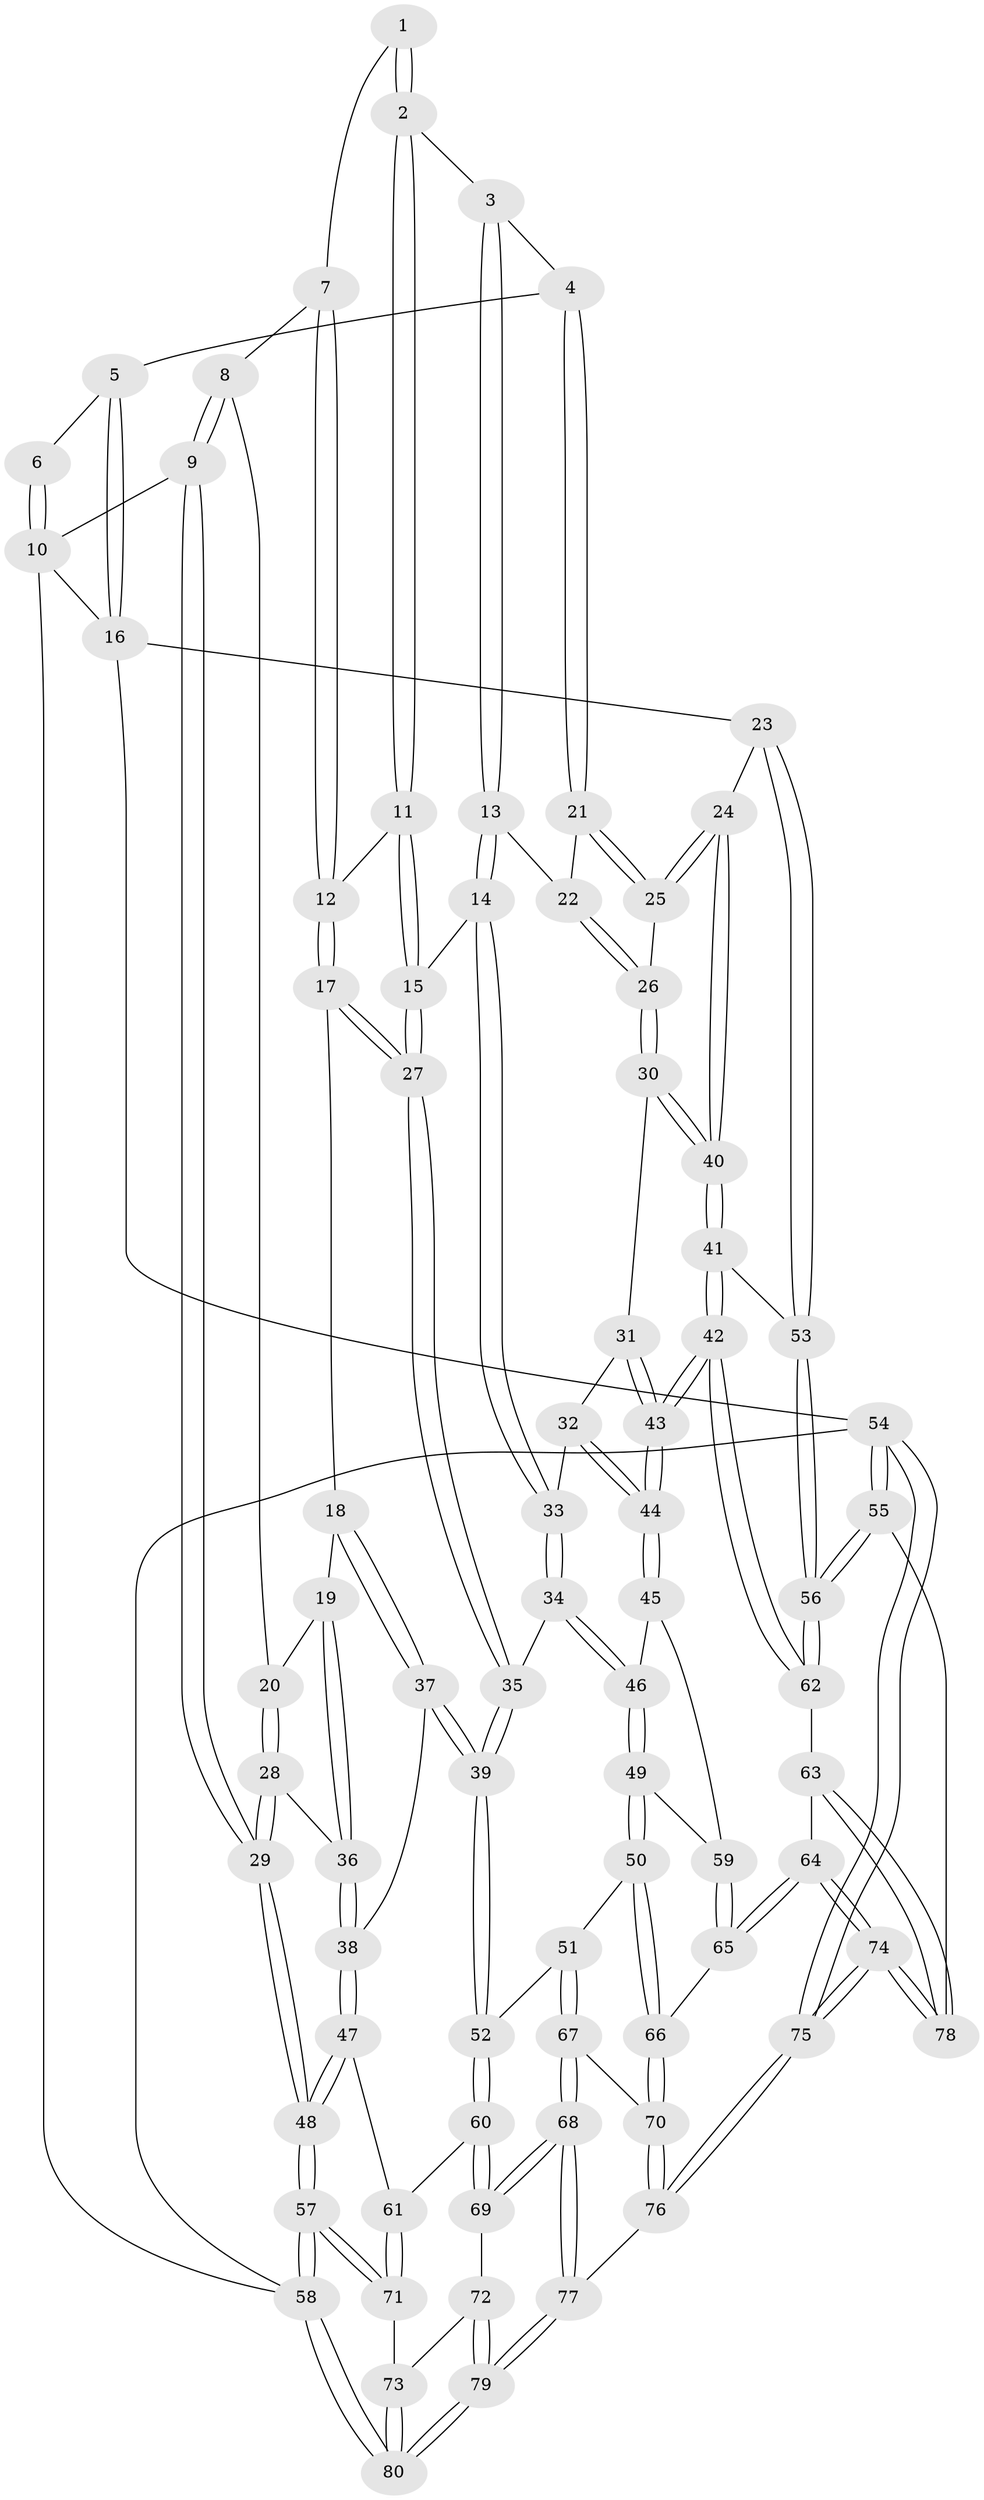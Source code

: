 // Generated by graph-tools (version 1.1) at 2025/17/03/09/25 04:17:05]
// undirected, 80 vertices, 197 edges
graph export_dot {
graph [start="1"]
  node [color=gray90,style=filled];
  1 [pos="+0.31760598614436963+0"];
  2 [pos="+0.3716317417910045+0.01685403739413273"];
  3 [pos="+0.45579001050859547+0.04616477238795082"];
  4 [pos="+0.6806066817495069+0"];
  5 [pos="+0.7942613666881049+0"];
  6 [pos="+0.31446062596627666+0"];
  7 [pos="+0.21549933161781748+0.048945747007146"];
  8 [pos="+0.1427478238003722+0.08483086678254963"];
  9 [pos="+0+0"];
  10 [pos="+0+0"];
  11 [pos="+0.37103767375410557+0.020121711377502547"];
  12 [pos="+0.3081442378584162+0.17172900246809522"];
  13 [pos="+0.5331006212360415+0.19913645825434012"];
  14 [pos="+0.52476344313028+0.21295701122022004"];
  15 [pos="+0.5010010792006517+0.21594124937021364"];
  16 [pos="+1+0"];
  17 [pos="+0.30644221668338895+0.1969420556765457"];
  18 [pos="+0.23785114260609774+0.2327696158654393"];
  19 [pos="+0.23167295989612077+0.23058558088958417"];
  20 [pos="+0.16390498842601772+0.2024087228783035"];
  21 [pos="+0.6714412646304+0.017198053317628033"];
  22 [pos="+0.6496047419211004+0.07640355862438217"];
  23 [pos="+1+0"];
  24 [pos="+0.9394366247797786+0.2180978996662238"];
  25 [pos="+0.8452709802747775+0.2347865908938313"];
  26 [pos="+0.7558187721118576+0.26859328706729696"];
  27 [pos="+0.41658123348857284+0.24201192152973752"];
  28 [pos="+0+0.24824268843044875"];
  29 [pos="+0+0.1563730793383097"];
  30 [pos="+0.7541877042001206+0.271068655480849"];
  31 [pos="+0.7227813294660409+0.29362635900091316"];
  32 [pos="+0.624750085619603+0.31793087235843864"];
  33 [pos="+0.58962597930208+0.3126077645889773"];
  34 [pos="+0.5595683123407728+0.3774831119760853"];
  35 [pos="+0.39620272356433095+0.38613198505754665"];
  36 [pos="+0.07393917760347336+0.3614778742237457"];
  37 [pos="+0.22875535156781485+0.42145768370631004"];
  38 [pos="+0.08474333813922326+0.38049364381812756"];
  39 [pos="+0.3031573955933543+0.5424339248128572"];
  40 [pos="+0.8659734368724512+0.47162167223803436"];
  41 [pos="+0.8657173003384065+0.4827516919871317"];
  42 [pos="+0.7958021253078998+0.5545640128500369"];
  43 [pos="+0.7585669312125469+0.5207540209490976"];
  44 [pos="+0.7247689364838528+0.5016452510304761"];
  45 [pos="+0.5958558906987509+0.4761590471547375"];
  46 [pos="+0.5593949090756596+0.4446436528094296"];
  47 [pos="+0+0.5997403504729459"];
  48 [pos="+0+0.6062459398155802"];
  49 [pos="+0.3549553452047387+0.560495595312126"];
  50 [pos="+0.34963212171958097+0.5628104656110181"];
  51 [pos="+0.324948330687139+0.5565135933662549"];
  52 [pos="+0.303614402679595+0.546120438516187"];
  53 [pos="+1+0.46239741132317663"];
  54 [pos="+1+1"];
  55 [pos="+1+0.7762051388404655"];
  56 [pos="+1+0.6938137203913644"];
  57 [pos="+0+0.9846918549893606"];
  58 [pos="+0+1"];
  59 [pos="+0.5747485023992656+0.5412273398010742"];
  60 [pos="+0.1605543994892852+0.6482822433857421"];
  61 [pos="+0.10988631555620851+0.6447156515428909"];
  62 [pos="+0.7940538486614117+0.5749440536041022"];
  63 [pos="+0.7439524477232796+0.7226000710027379"];
  64 [pos="+0.7282391798492472+0.7393605490377781"];
  65 [pos="+0.6204749416197677+0.6937148695455442"];
  66 [pos="+0.48516754344547625+0.6692444545915026"];
  67 [pos="+0.3587572391301097+0.7832754412160132"];
  68 [pos="+0.285401371338987+0.8852204784263081"];
  69 [pos="+0.19276482325254093+0.7932779946910016"];
  70 [pos="+0.44470243506643775+0.7950845451536924"];
  71 [pos="+0.01030103525463224+0.8950705945170021"];
  72 [pos="+0.0891585469512159+0.8988251345118525"];
  73 [pos="+0.0615326515427362+0.9021407133107137"];
  74 [pos="+0.6916672806678713+1"];
  75 [pos="+0.6626604444756354+1"];
  76 [pos="+0.5311927737653012+1"];
  77 [pos="+0.3896083059435604+1"];
  78 [pos="+1+0.782708256682443"];
  79 [pos="+0.3214394790560681+1"];
  80 [pos="+0.11293155323215692+1"];
  1 -- 2;
  1 -- 2;
  1 -- 7;
  2 -- 3;
  2 -- 11;
  2 -- 11;
  3 -- 4;
  3 -- 13;
  3 -- 13;
  4 -- 5;
  4 -- 21;
  4 -- 21;
  5 -- 6;
  5 -- 16;
  5 -- 16;
  6 -- 10;
  6 -- 10;
  7 -- 8;
  7 -- 12;
  7 -- 12;
  8 -- 9;
  8 -- 9;
  8 -- 20;
  9 -- 10;
  9 -- 29;
  9 -- 29;
  10 -- 16;
  10 -- 58;
  11 -- 12;
  11 -- 15;
  11 -- 15;
  12 -- 17;
  12 -- 17;
  13 -- 14;
  13 -- 14;
  13 -- 22;
  14 -- 15;
  14 -- 33;
  14 -- 33;
  15 -- 27;
  15 -- 27;
  16 -- 23;
  16 -- 54;
  17 -- 18;
  17 -- 27;
  17 -- 27;
  18 -- 19;
  18 -- 37;
  18 -- 37;
  19 -- 20;
  19 -- 36;
  19 -- 36;
  20 -- 28;
  20 -- 28;
  21 -- 22;
  21 -- 25;
  21 -- 25;
  22 -- 26;
  22 -- 26;
  23 -- 24;
  23 -- 53;
  23 -- 53;
  24 -- 25;
  24 -- 25;
  24 -- 40;
  24 -- 40;
  25 -- 26;
  26 -- 30;
  26 -- 30;
  27 -- 35;
  27 -- 35;
  28 -- 29;
  28 -- 29;
  28 -- 36;
  29 -- 48;
  29 -- 48;
  30 -- 31;
  30 -- 40;
  30 -- 40;
  31 -- 32;
  31 -- 43;
  31 -- 43;
  32 -- 33;
  32 -- 44;
  32 -- 44;
  33 -- 34;
  33 -- 34;
  34 -- 35;
  34 -- 46;
  34 -- 46;
  35 -- 39;
  35 -- 39;
  36 -- 38;
  36 -- 38;
  37 -- 38;
  37 -- 39;
  37 -- 39;
  38 -- 47;
  38 -- 47;
  39 -- 52;
  39 -- 52;
  40 -- 41;
  40 -- 41;
  41 -- 42;
  41 -- 42;
  41 -- 53;
  42 -- 43;
  42 -- 43;
  42 -- 62;
  42 -- 62;
  43 -- 44;
  43 -- 44;
  44 -- 45;
  44 -- 45;
  45 -- 46;
  45 -- 59;
  46 -- 49;
  46 -- 49;
  47 -- 48;
  47 -- 48;
  47 -- 61;
  48 -- 57;
  48 -- 57;
  49 -- 50;
  49 -- 50;
  49 -- 59;
  50 -- 51;
  50 -- 66;
  50 -- 66;
  51 -- 52;
  51 -- 67;
  51 -- 67;
  52 -- 60;
  52 -- 60;
  53 -- 56;
  53 -- 56;
  54 -- 55;
  54 -- 55;
  54 -- 75;
  54 -- 75;
  54 -- 58;
  55 -- 56;
  55 -- 56;
  55 -- 78;
  56 -- 62;
  56 -- 62;
  57 -- 58;
  57 -- 58;
  57 -- 71;
  57 -- 71;
  58 -- 80;
  58 -- 80;
  59 -- 65;
  59 -- 65;
  60 -- 61;
  60 -- 69;
  60 -- 69;
  61 -- 71;
  61 -- 71;
  62 -- 63;
  63 -- 64;
  63 -- 78;
  63 -- 78;
  64 -- 65;
  64 -- 65;
  64 -- 74;
  64 -- 74;
  65 -- 66;
  66 -- 70;
  66 -- 70;
  67 -- 68;
  67 -- 68;
  67 -- 70;
  68 -- 69;
  68 -- 69;
  68 -- 77;
  68 -- 77;
  69 -- 72;
  70 -- 76;
  70 -- 76;
  71 -- 73;
  72 -- 73;
  72 -- 79;
  72 -- 79;
  73 -- 80;
  73 -- 80;
  74 -- 75;
  74 -- 75;
  74 -- 78;
  74 -- 78;
  75 -- 76;
  75 -- 76;
  76 -- 77;
  77 -- 79;
  77 -- 79;
  79 -- 80;
  79 -- 80;
}
